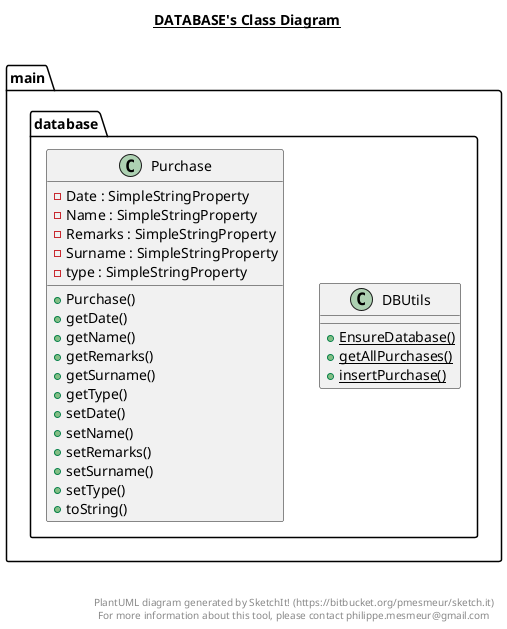 @startuml

title __DATABASE's Class Diagram__\n

  namespace main {
    namespace database {
      class main.database.DBUtils {
          {static} + EnsureDatabase()
          {static} + getAllPurchases()
          {static} + insertPurchase()
      }
    }
  }
  

  namespace main {
    namespace database {
      class main.database.Purchase {
          - Date : SimpleStringProperty
          - Name : SimpleStringProperty
          - Remarks : SimpleStringProperty
          - Surname : SimpleStringProperty
          - type : SimpleStringProperty
          + Purchase()
          + getDate()
          + getName()
          + getRemarks()
          + getSurname()
          + getType()
          + setDate()
          + setName()
          + setRemarks()
          + setSurname()
          + setType()
          + toString()
      }
    }
  }
  



right footer


PlantUML diagram generated by SketchIt! (https://bitbucket.org/pmesmeur/sketch.it)
For more information about this tool, please contact philippe.mesmeur@gmail.com
endfooter

@enduml
